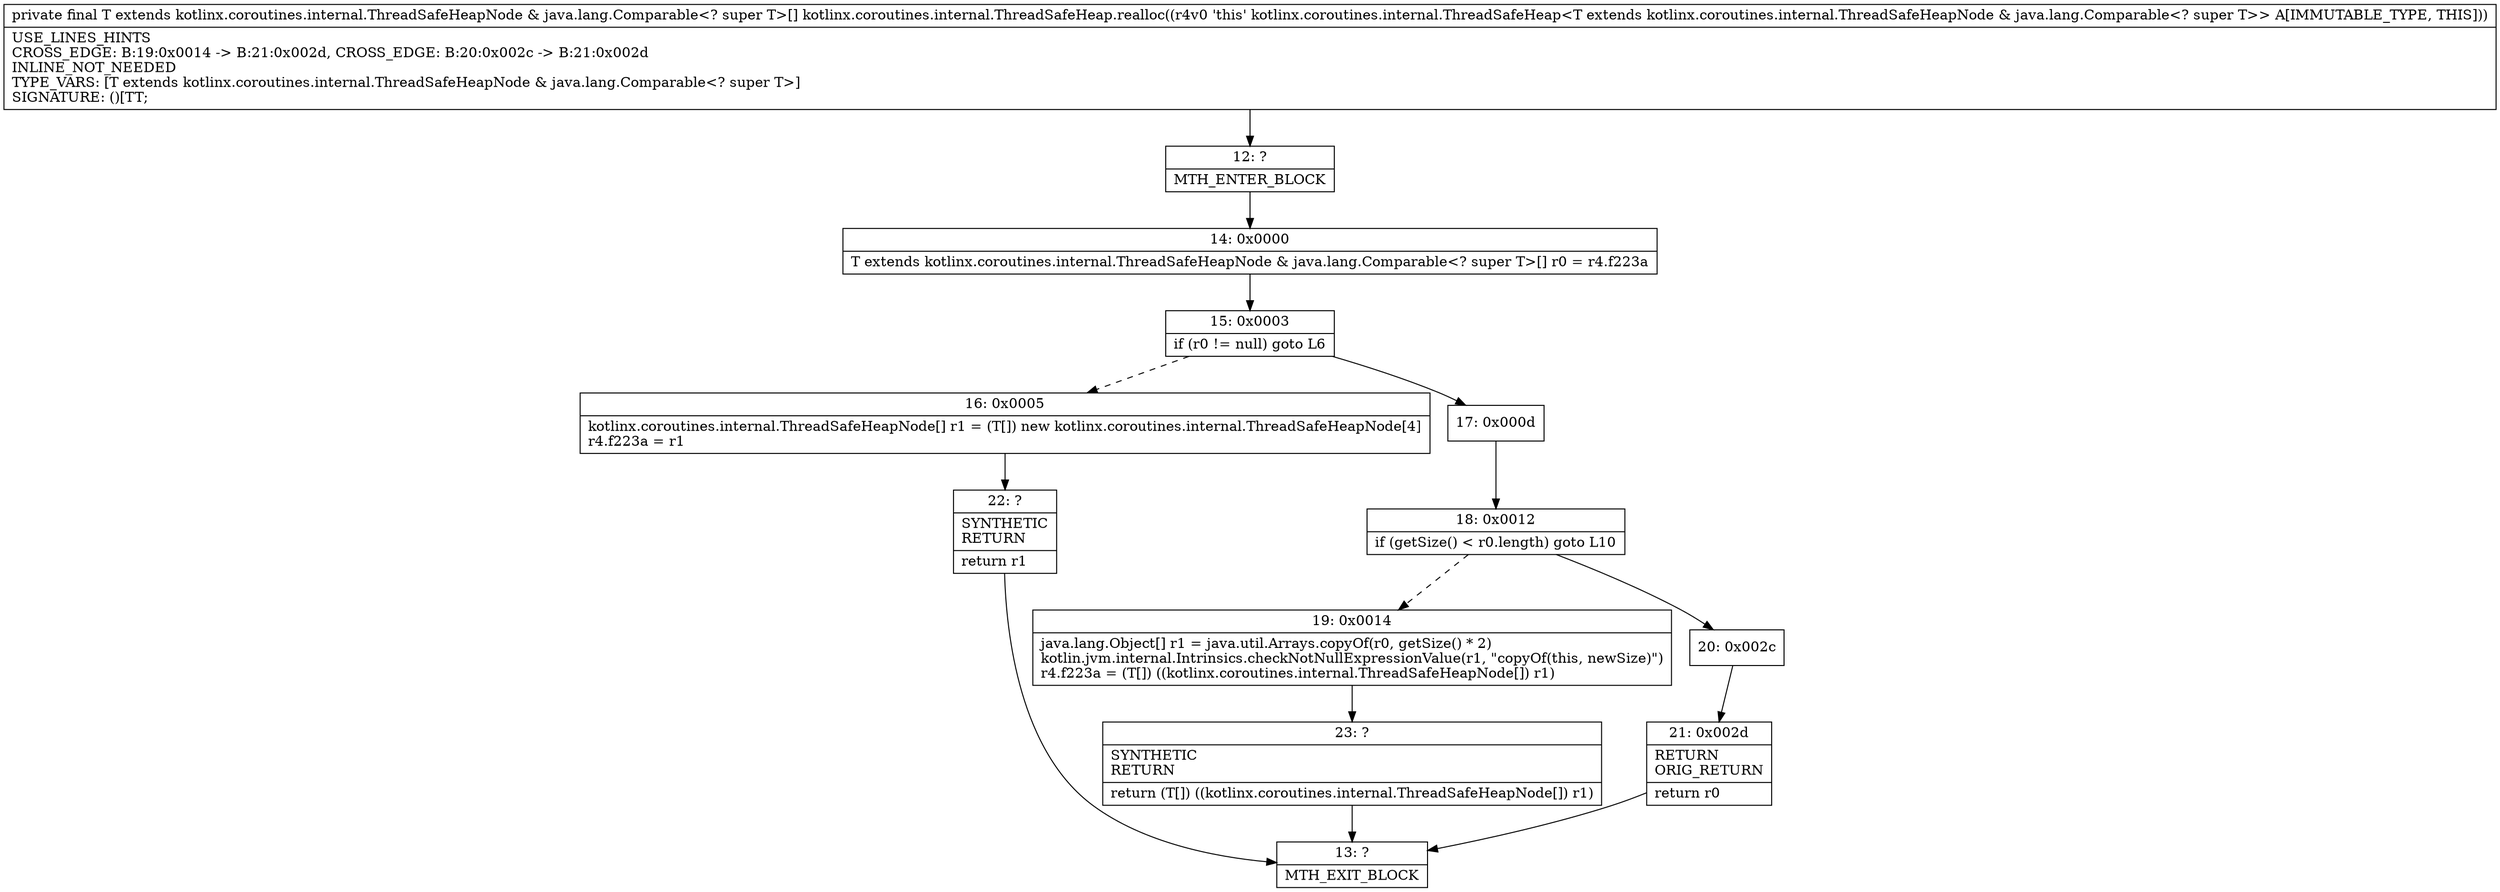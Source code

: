 digraph "CFG forkotlinx.coroutines.internal.ThreadSafeHeap.realloc()[Lkotlinx\/coroutines\/internal\/ThreadSafeHeapNode;" {
Node_12 [shape=record,label="{12\:\ ?|MTH_ENTER_BLOCK\l}"];
Node_14 [shape=record,label="{14\:\ 0x0000|T extends kotlinx.coroutines.internal.ThreadSafeHeapNode & java.lang.Comparable\<? super T\>[] r0 = r4.f223a\l}"];
Node_15 [shape=record,label="{15\:\ 0x0003|if (r0 != null) goto L6\l}"];
Node_16 [shape=record,label="{16\:\ 0x0005|kotlinx.coroutines.internal.ThreadSafeHeapNode[] r1 = (T[]) new kotlinx.coroutines.internal.ThreadSafeHeapNode[4]\lr4.f223a = r1\l}"];
Node_22 [shape=record,label="{22\:\ ?|SYNTHETIC\lRETURN\l|return r1\l}"];
Node_13 [shape=record,label="{13\:\ ?|MTH_EXIT_BLOCK\l}"];
Node_17 [shape=record,label="{17\:\ 0x000d}"];
Node_18 [shape=record,label="{18\:\ 0x0012|if (getSize() \< r0.length) goto L10\l}"];
Node_19 [shape=record,label="{19\:\ 0x0014|java.lang.Object[] r1 = java.util.Arrays.copyOf(r0, getSize() * 2)\lkotlin.jvm.internal.Intrinsics.checkNotNullExpressionValue(r1, \"copyOf(this, newSize)\")\lr4.f223a = (T[]) ((kotlinx.coroutines.internal.ThreadSafeHeapNode[]) r1)\l}"];
Node_23 [shape=record,label="{23\:\ ?|SYNTHETIC\lRETURN\l|return (T[]) ((kotlinx.coroutines.internal.ThreadSafeHeapNode[]) r1)\l}"];
Node_20 [shape=record,label="{20\:\ 0x002c}"];
Node_21 [shape=record,label="{21\:\ 0x002d|RETURN\lORIG_RETURN\l|return r0\l}"];
MethodNode[shape=record,label="{private final T extends kotlinx.coroutines.internal.ThreadSafeHeapNode & java.lang.Comparable\<? super T\>[] kotlinx.coroutines.internal.ThreadSafeHeap.realloc((r4v0 'this' kotlinx.coroutines.internal.ThreadSafeHeap\<T extends kotlinx.coroutines.internal.ThreadSafeHeapNode & java.lang.Comparable\<? super T\>\> A[IMMUTABLE_TYPE, THIS]))  | USE_LINES_HINTS\lCROSS_EDGE: B:19:0x0014 \-\> B:21:0x002d, CROSS_EDGE: B:20:0x002c \-\> B:21:0x002d\lINLINE_NOT_NEEDED\lTYPE_VARS: [T extends kotlinx.coroutines.internal.ThreadSafeHeapNode & java.lang.Comparable\<? super T\>]\lSIGNATURE: ()[TT;\l}"];
MethodNode -> Node_12;Node_12 -> Node_14;
Node_14 -> Node_15;
Node_15 -> Node_16[style=dashed];
Node_15 -> Node_17;
Node_16 -> Node_22;
Node_22 -> Node_13;
Node_17 -> Node_18;
Node_18 -> Node_19[style=dashed];
Node_18 -> Node_20;
Node_19 -> Node_23;
Node_23 -> Node_13;
Node_20 -> Node_21;
Node_21 -> Node_13;
}

